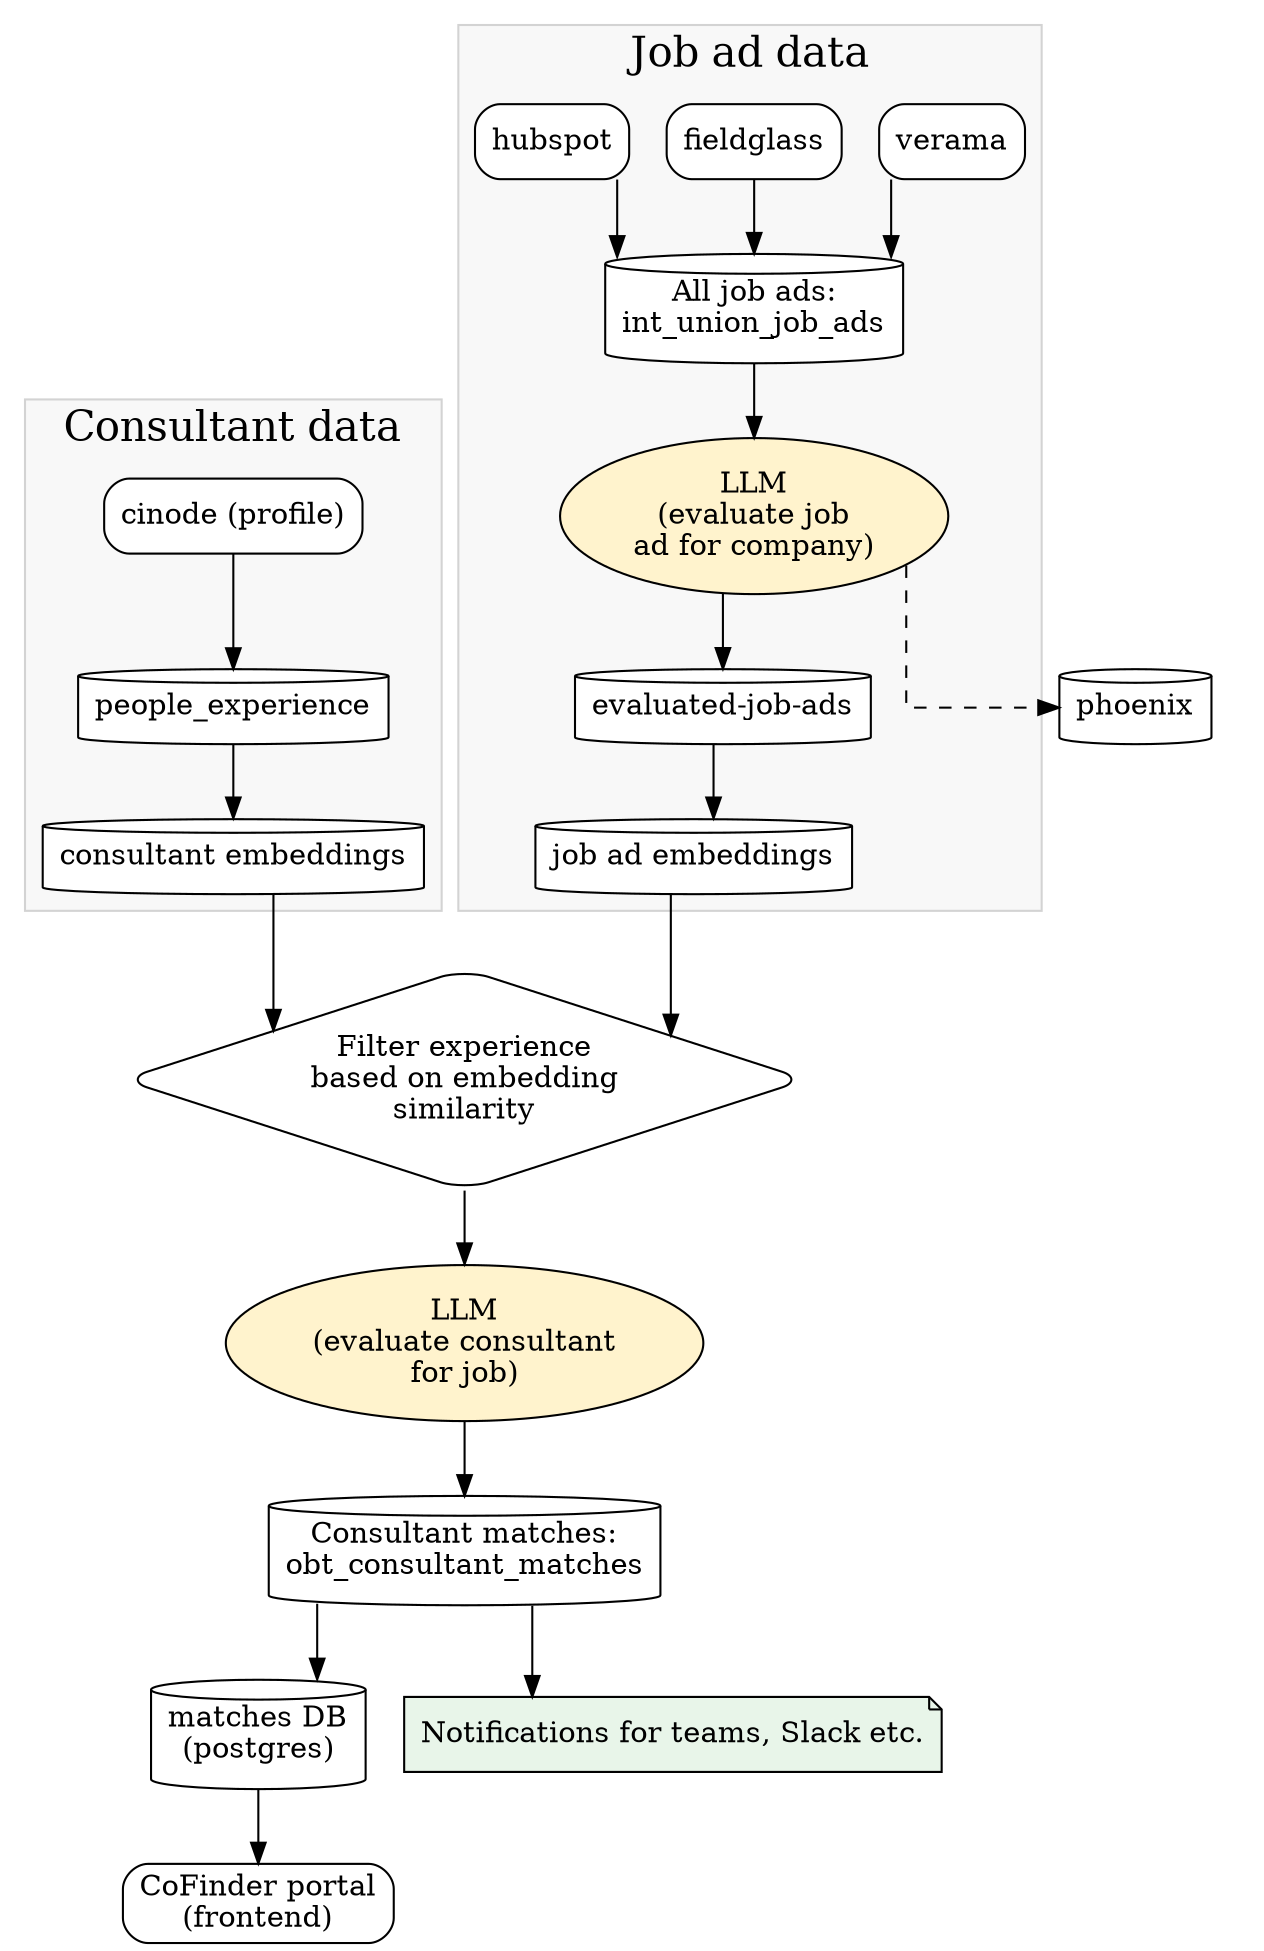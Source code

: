 digraph Cofinder {
  rankdir=UD;
  graph [fontsize=20, splines=ortho];
  node [shape=box, style="rounded,filled", fillcolor=white];

  /* invisible anchors to enforce three horizontal bands (top / middle / bottom) */
  top_anchor    [shape=point, style=invis];
  mid_anchor    [shape=point, style=invis];
  bottom_anchor [shape=point, style=invis];

  /* make anchors form a vertical chain so mid_anchor stays between top and bottom */
  top_anchor -> mid_anchor [style=invis, weight=1000, minlen=2];
  mid_anchor -> bottom_anchor [style=invis, weight=1000, minlen=2];

  /* -------------------- Job ad pipeline (top row) -------------------- */
  subgraph cluster_job {
    label="Job ad data";
    color=lightgrey;
    style=filled;
    fillcolor="#f8f8f8";

    verama       [label="verama"];
    fieldglass   [label="fieldglass"];
    hubspot      [label="hubspot"];

    int_union_job_ads [label="All job ads:\nint_union_job_ads", shape=cylinder];
    llm_job_eval      [label="LLM\n(evaluate job\nad for company)", shape=ellipse, style=filled, fillcolor="#fff3cd"];
    evaluated_job_ads [label="evaluated-job-ads", shape=cylinder];
    embed_job         [label="job ad embeddings", shape=cylinder];

    verama -> int_union_job_ads;
    fieldglass -> int_union_job_ads;
    hubspot -> int_union_job_ads;

    int_union_job_ads -> llm_job_eval;
    llm_job_eval -> evaluated_job_ads;
    evaluated_job_ads -> embed_job;

    verama -> top_anchor [style=invis, weight=50];
  }

  /* -------------------- Shared components (middle row) -------------------- */
  phoenix      [label="phoenix", shape=cylinder];
  llm_matcher  [label="LLM\n(evaluate consultant\nfor job)", shape=ellipse, style=filled, fillcolor="#fff3cd"];
  dot_matches  [label="Consultant matches:\nobt_consultant_matches", shape=cylinder];
  matches_db   [label="matches DB\n(postgres)", shape=cylinder];
  portal       [label="CoFinder portal\n(frontend)"];
  job_table    [label="Filter experience\nbased on embedding\nsimilarity", shape=diamond, style="rounded,filled", fillcolor=white];

  /* new notifications node */
  notifications [label="Notifications for teams, Slack etc.", shape=note, fillcolor="#e8f5e9"];

  /* anchor shared nodes to mid_anchor */
  embed_job -> job_table;
  job_table -> llm_matcher;
  llm_matcher -> dot_matches;
  dot_matches -> matches_db;
  matches_db -> portal;

  /* new connection from consultant matches to notifications */
  dot_matches -> notifications;

  /* -------------------- Consultant pipeline (bottom row) -------------------- */
  subgraph cluster_consult {
    label="Consultant data";
    color=lightgrey;
    style=filled;
    fillcolor="#f8f8f8";

    cinode      [label="cinode (profile)"];
    people_exp  [label="people_experience", shape=cylinder];
    consult_emb [label="consultant embeddings", shape=cylinder];

    cinode -> people_exp;
    people_exp -> consult_emb;
  }

  /* -------------------- Cross/Shared edges -------------------- */
  llm_job_eval -> phoenix [style=dashed];
  consult_emb -> job_table;

  /* -------------------- visual settings -------------------- */
  edge [fontsize=9];
}